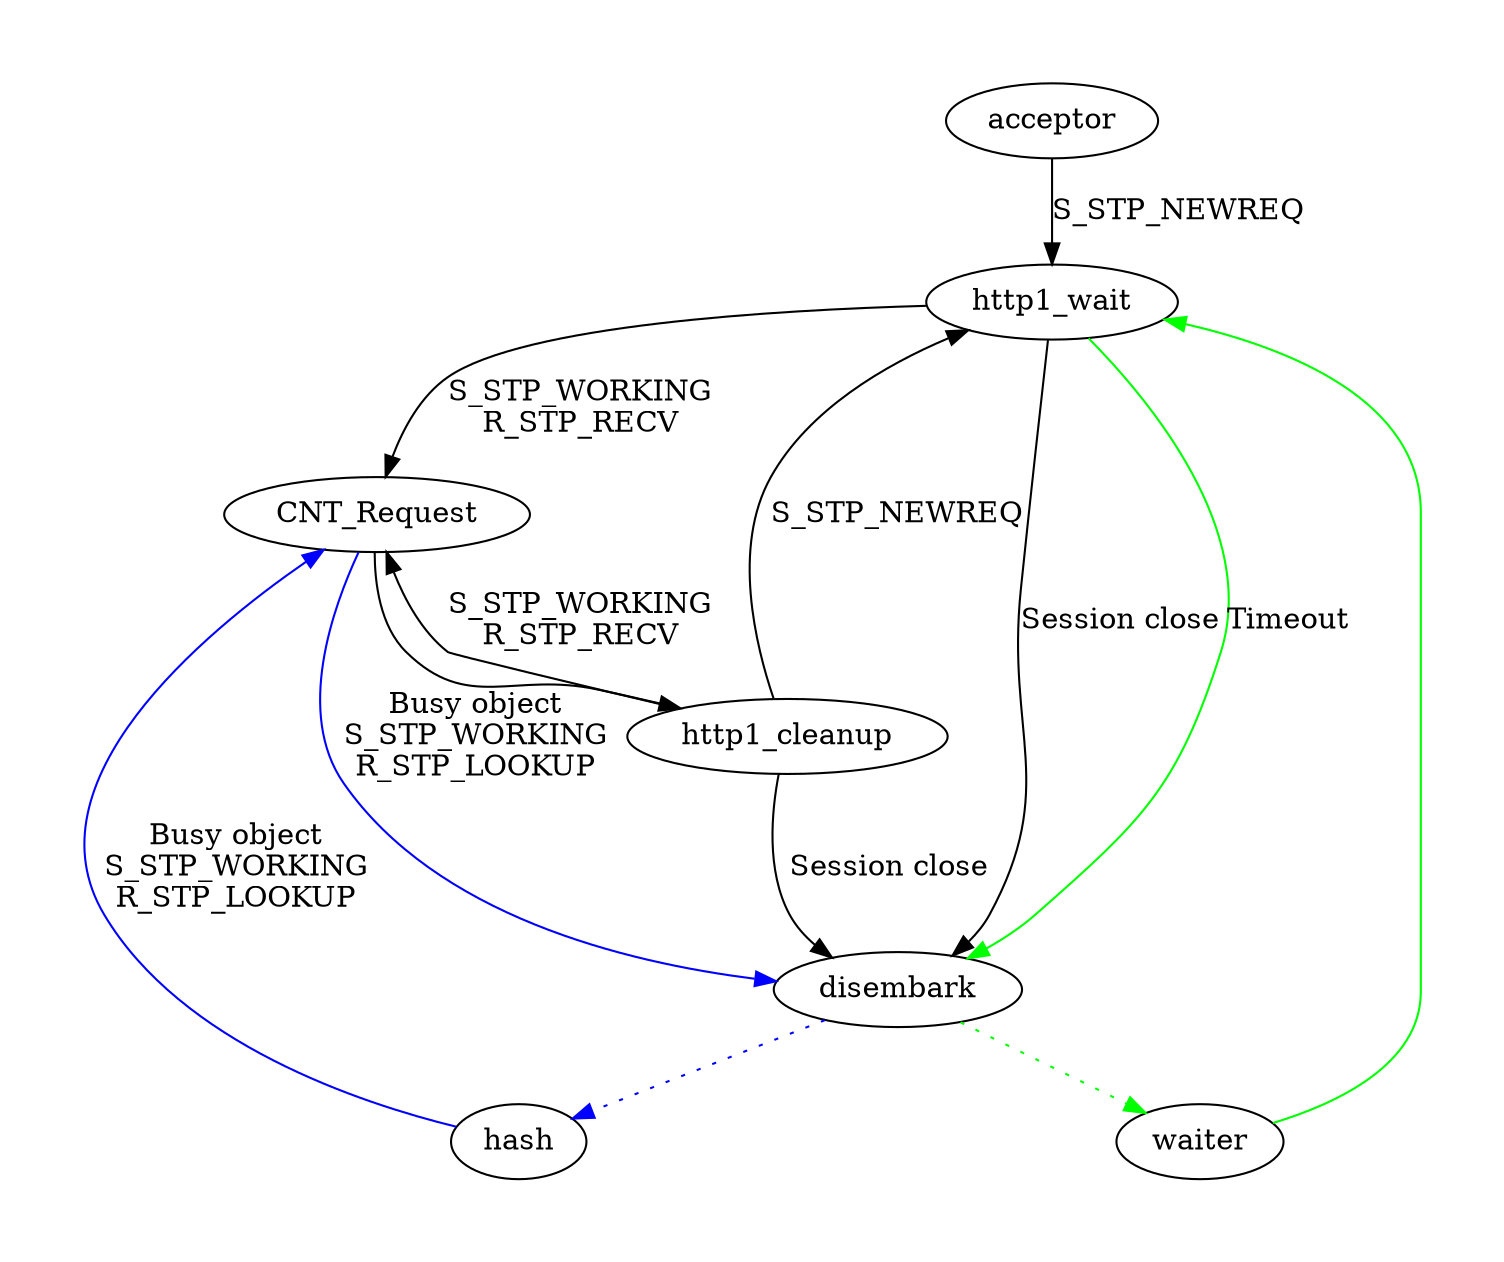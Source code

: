 	digraph vcl_center {
		margin="0.5"
		center="1"

	acceptor -> http1_wait [label=S_STP_NEWREQ, align=center]
	hash -> CNT_Request [label="Busy object\nS_STP_WORKING\nR_STP_LOOKUP"
		color=blue]
	disembark -> hash [style=dotted, color=blue]
	http1_wait -> CNT_Request [label="S_STP_WORKING\nR_STP_RECV"]
	http1_wait -> disembark [label="Session close"]
	http1_wait -> disembark [label="Timeout" color=green]
	disembark -> waiter [style=dotted, color=green]
	waiter -> http1_wait [color=green]
	CNT_Request -> disembark
		[label="Busy object\nS_STP_WORKING\nR_STP_LOOKUP" color=blue]
	CNT_Request -> http1_cleanup
	http1_cleanup -> disembark [label="Session close"]
	http1_cleanup -> CNT_Request [label="S_STP_WORKING\nR_STP_RECV"]
	http1_cleanup -> http1_wait [label="S_STP_NEWREQ"]

	}
